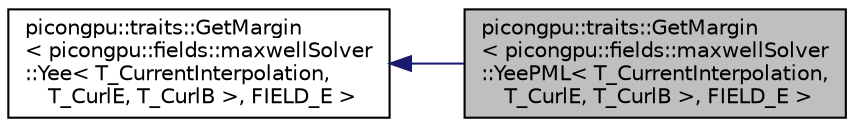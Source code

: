digraph "picongpu::traits::GetMargin&lt; picongpu::fields::maxwellSolver::YeePML&lt; T_CurrentInterpolation, T_CurlE, T_CurlB &gt;, FIELD_E &gt;"
{
 // LATEX_PDF_SIZE
  edge [fontname="Helvetica",fontsize="10",labelfontname="Helvetica",labelfontsize="10"];
  node [fontname="Helvetica",fontsize="10",shape=record];
  rankdir="LR";
  Node1 [label="picongpu::traits::GetMargin\l\< picongpu::fields::maxwellSolver\l::YeePML\< T_CurrentInterpolation,\l T_CurlE, T_CurlB \>, FIELD_E \>",height=0.2,width=0.4,color="black", fillcolor="grey75", style="filled", fontcolor="black",tooltip=" "];
  Node2 -> Node1 [dir="back",color="midnightblue",fontsize="10",style="solid",fontname="Helvetica"];
  Node2 [label="picongpu::traits::GetMargin\l\< picongpu::fields::maxwellSolver\l::Yee\< T_CurrentInterpolation,\l T_CurlE, T_CurlB \>, FIELD_E \>",height=0.2,width=0.4,color="black", fillcolor="white", style="filled",URL="$structpicongpu_1_1traits_1_1_get_margin.html",tooltip=" "];
}
